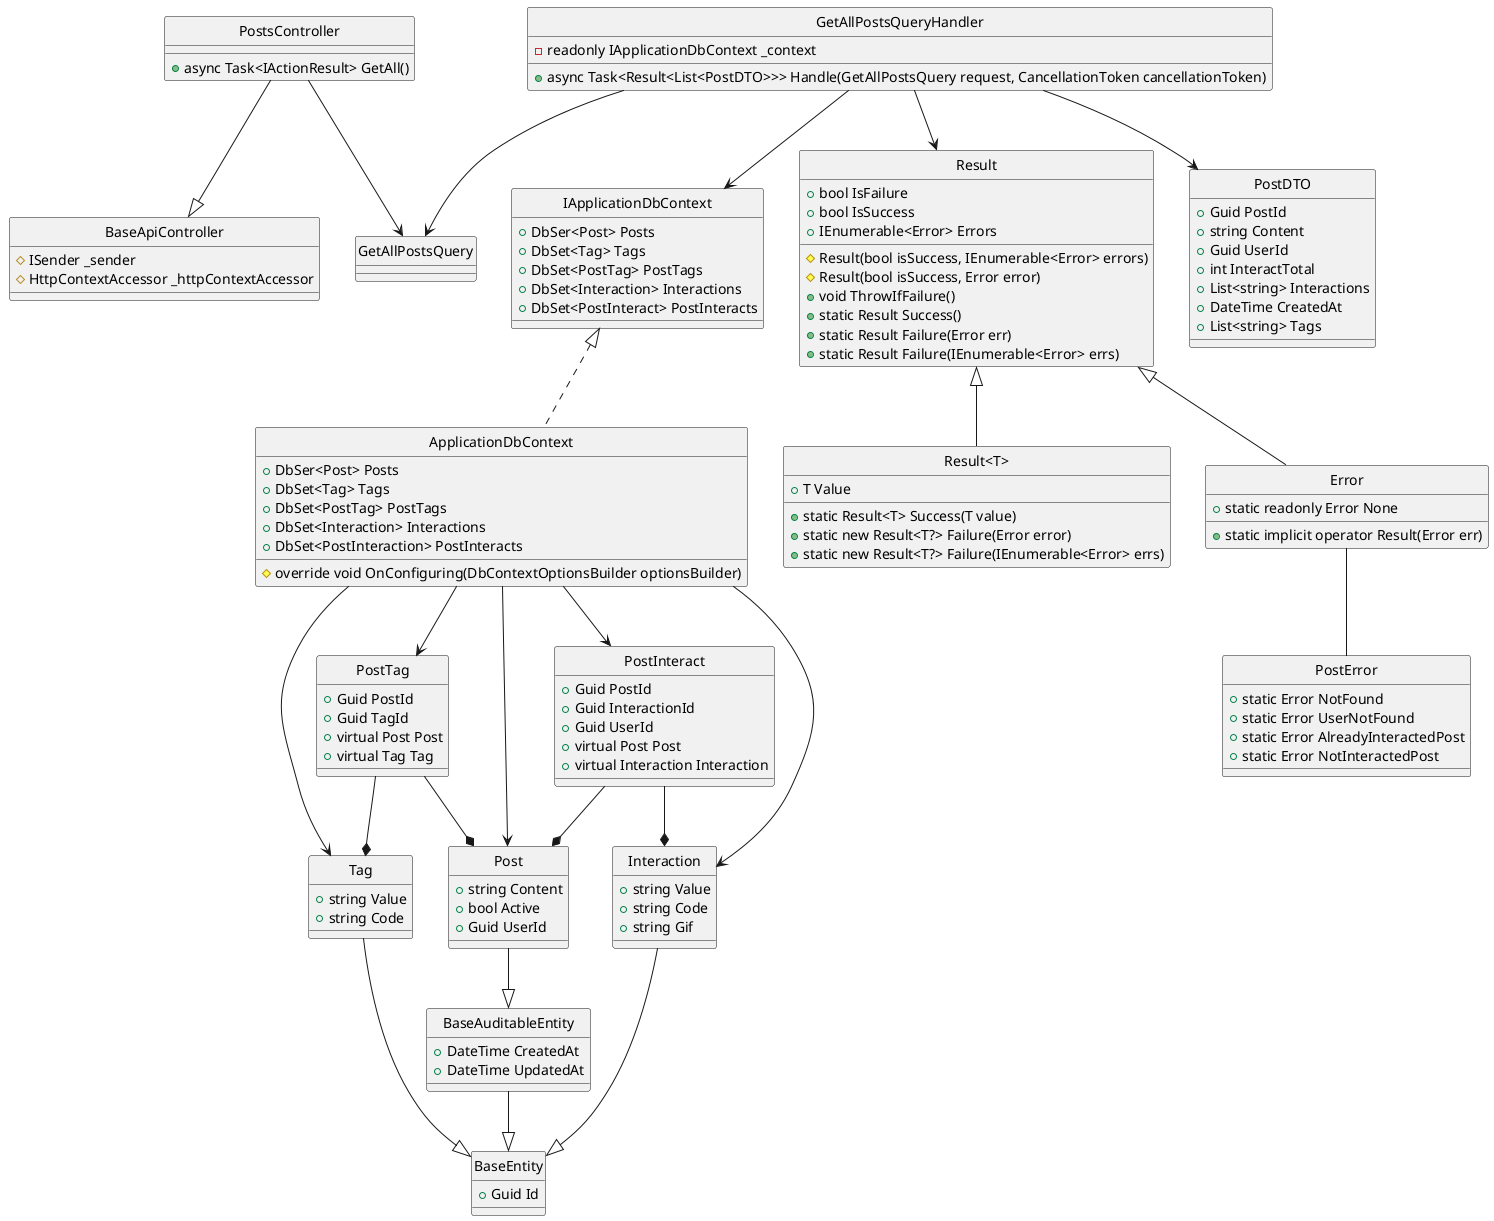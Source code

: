 @startuml 
hide circle

class BaseApiController {
    #ISender _sender
    #HttpContextAccessor _httpContextAccessor
}

class PostsController {
    +async Task<IActionResult> GetAll()
}

class GetAllPostsQuery {}

class GetAllPostsQueryHandler {
    -readonly IApplicationDbContext _context
    +async Task<Result<List<PostDTO>>> Handle(GetAllPostsQuery request, CancellationToken cancellationToken)
}

class IApplicationDbContext {
    +DbSer<Post> Posts
    +DbSet<Tag> Tags
    +DbSet<PostTag> PostTags
    +DbSet<Interaction> Interactions
    +DbSet<PostInteract> PostInteracts
}

class ApplicationDbContext {
    +DbSer<Post> Posts
    +DbSet<Tag> Tags
    +DbSet<PostTag> PostTags
    +DbSet<Interaction> Interactions
    +DbSet<PostInteraction> PostInteracts
    #override void OnConfiguring(DbContextOptionsBuilder optionsBuilder)
}

class Result {
    +bool IsFailure
    +bool IsSuccess
    +IEnumerable<Error> Errors
    #Result(bool isSuccess, IEnumerable<Error> errors)
    #Result(bool isSuccess, Error error)
    +void ThrowIfFailure()
    +static Result Success()
    +static Result Failure(Error err)
    +static Result Failure(IEnumerable<Error> errs)
}

class "Result<T>" {
    +T Value
    +static Result<T> Success(T value)
    +static new Result<T?> Failure(Error error)
    +static new Result<T?> Failure(IEnumerable<Error> errs)
}

class Error {
    +static readonly Error None
    +static implicit operator Result(Error err)
}

class PostError {
    +static Error NotFound
    +static Error UserNotFound
    +static Error AlreadyInteractedPost
    +static Error NotInteractedPost
}

class PostDTO {
    +Guid PostId
    +string Content
    +Guid UserId
    +int InteractTotal 
    +List<string> Interactions
    +DateTime CreatedAt
    +List<string> Tags
}

class BaseEntity {
    +Guid Id
}

class BaseAuditableEntity{
    +DateTime CreatedAt
    +DateTime UpdatedAt
}

class Tag {
    +string Value
    +string Code
}

class Post {
    +string Content
    +bool Active
    +Guid UserId
}

class PostTag {
    +Guid PostId
    +Guid TagId 
    +virtual Post Post
    +virtual Tag Tag
}

class Interaction {
    +string Value
    +string Code
    +string Gif
}

class PostInteract {
    +Guid PostId
    +Guid InteractionId
    +Guid UserId
    +virtual Post Post
    +virtual Interaction Interaction
}

PostsController --|> BaseApiController
PostsController --> GetAllPostsQuery
GetAllPostsQueryHandler --> GetAllPostsQuery
GetAllPostsQueryHandler --> Result
GetAllPostsQueryHandler --> IApplicationDbContext
GetAllPostsQueryHandler --> PostDTO
IApplicationDbContext <|.. ApplicationDbContext
Result <|-- Error
Result <|-- "Result<T>"
Error -- PostError
ApplicationDbContext --> Tag
ApplicationDbContext --> Post
ApplicationDbContext --> PostTag
ApplicationDbContext --> Interaction
ApplicationDbContext --> PostInteract
Tag --|> BaseEntity
Interaction --|> BaseEntity
Post --|> BaseAuditableEntity
BaseAuditableEntity --|> BaseEntity
PostTag --* Post
PostTag --* Tag
PostInteract --* Post
PostInteract --* Interaction
@enduml